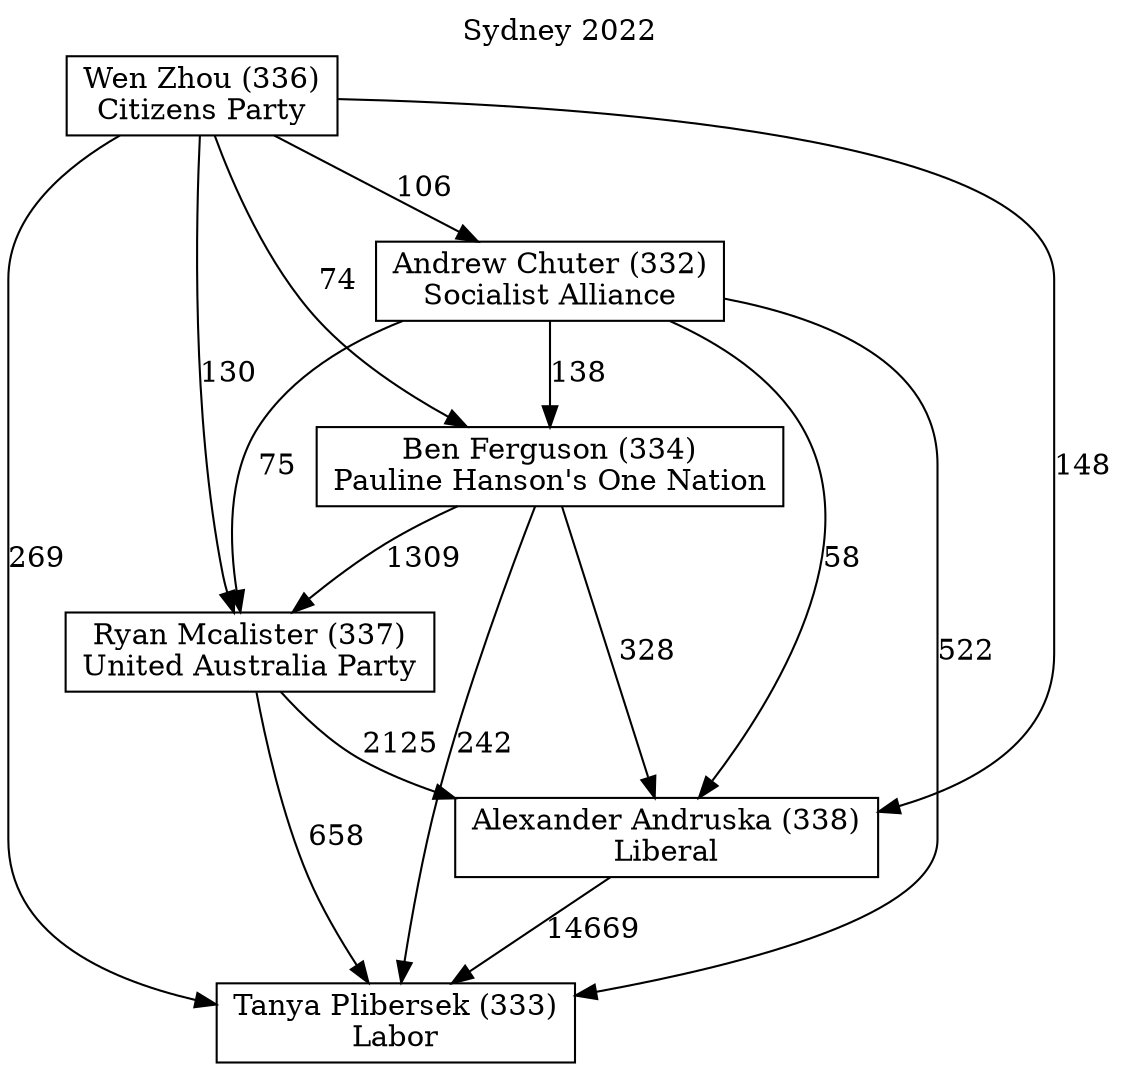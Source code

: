 // House preference flow
digraph "Tanya Plibersek (333)_Sydney_2022" {
	graph [label="Sydney 2022" labelloc=t mclimit=10]
	node [shape=box]
	"Tanya Plibersek (333)" [label="Tanya Plibersek (333)
Labor"]
	"Alexander Andruska (338)" [label="Alexander Andruska (338)
Liberal"]
	"Ryan Mcalister (337)" [label="Ryan Mcalister (337)
United Australia Party"]
	"Ben Ferguson (334)" [label="Ben Ferguson (334)
Pauline Hanson's One Nation"]
	"Andrew Chuter (332)" [label="Andrew Chuter (332)
Socialist Alliance"]
	"Wen Zhou (336)" [label="Wen Zhou (336)
Citizens Party"]
	"Alexander Andruska (338)" -> "Tanya Plibersek (333)" [label=14669]
	"Ryan Mcalister (337)" -> "Alexander Andruska (338)" [label=2125]
	"Ben Ferguson (334)" -> "Ryan Mcalister (337)" [label=1309]
	"Andrew Chuter (332)" -> "Ben Ferguson (334)" [label=138]
	"Wen Zhou (336)" -> "Andrew Chuter (332)" [label=106]
	"Ryan Mcalister (337)" -> "Tanya Plibersek (333)" [label=658]
	"Ben Ferguson (334)" -> "Tanya Plibersek (333)" [label=242]
	"Andrew Chuter (332)" -> "Tanya Plibersek (333)" [label=522]
	"Wen Zhou (336)" -> "Tanya Plibersek (333)" [label=269]
	"Wen Zhou (336)" -> "Ben Ferguson (334)" [label=74]
	"Andrew Chuter (332)" -> "Ryan Mcalister (337)" [label=75]
	"Wen Zhou (336)" -> "Ryan Mcalister (337)" [label=130]
	"Ben Ferguson (334)" -> "Alexander Andruska (338)" [label=328]
	"Andrew Chuter (332)" -> "Alexander Andruska (338)" [label=58]
	"Wen Zhou (336)" -> "Alexander Andruska (338)" [label=148]
}
